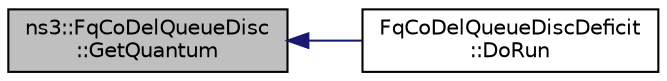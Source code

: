 digraph "ns3::FqCoDelQueueDisc::GetQuantum"
{
  edge [fontname="Helvetica",fontsize="10",labelfontname="Helvetica",labelfontsize="10"];
  node [fontname="Helvetica",fontsize="10",shape=record];
  rankdir="LR";
  Node1 [label="ns3::FqCoDelQueueDisc\l::GetQuantum",height=0.2,width=0.4,color="black", fillcolor="grey75", style="filled", fontcolor="black"];
  Node1 -> Node2 [dir="back",color="midnightblue",fontsize="10",style="solid"];
  Node2 [label="FqCoDelQueueDiscDeficit\l::DoRun",height=0.2,width=0.4,color="black", fillcolor="white", style="filled",URL="$df/dbf/classFqCoDelQueueDiscDeficit.html#a9172161f28767de8a6893a8e0e320538",tooltip="Implementation to actually run this TestCase. "];
}
